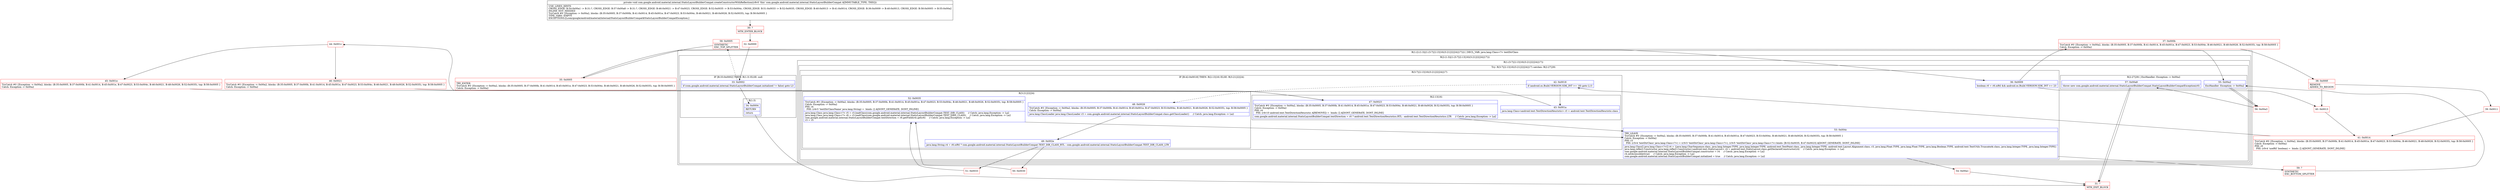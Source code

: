 digraph "CFG forcom.google.android.material.internal.StaticLayoutBuilderCompat.createConstructorWithReflection()V" {
subgraph cluster_Region_270363986 {
label = "R(1:(2:(1:3)|(1:(3:7|(2:13|16)(3:21|22|24)|17)))) | DECL_VAR: java.lang.Class\<?\> textDirClass\l";
node [shape=record,color=blue];
subgraph cluster_Region_1283264020 {
label = "R(2:(1:3)|(1:(3:7|(2:13|16)(3:21|22|24)|17)))";
node [shape=record,color=blue];
subgraph cluster_IfRegion_974632636 {
label = "IF [B:33:0x0002] THEN: R(1:3) ELSE: null";
node [shape=record,color=blue];
Node_33 [shape=record,label="{33\:\ 0x0002|if (com.google.android.material.internal.StaticLayoutBuilderCompat.initialized != false) goto L3\l}"];
subgraph cluster_Region_1094447533 {
label = "R(1:3)";
node [shape=record,color=blue];
Node_34 [shape=record,label="{34\:\ 0x0004|RETURN\l|return\l}"];
}
}
subgraph cluster_Region_985096997 {
label = "R(1:(3:7|(2:13|16)(3:21|22|24)|17))";
node [shape=record,color=blue];
subgraph cluster_TryCatchRegion_505333705 {
label = "Try: R(3:7|(2:13|16)(3:21|22|24)|17) catches: R(2:27|29)";
node [shape=record,color=blue];
subgraph cluster_Region_984546501 {
label = "R(3:7|(2:13|16)(3:21|22|24)|17)";
node [shape=record,color=blue];
Node_36 [shape=record,label="{36\:\ 0x0009|boolean r0 = r8.isRtl && android.os.Build.VERSION.SDK_INT \>= 23\l}"];
subgraph cluster_IfRegion_431694048 {
label = "IF [B:42:0x0018] THEN: R(2:13|16) ELSE: R(3:21|22|24)";
node [shape=record,color=blue];
Node_42 [shape=record,label="{42\:\ 0x0018|if (android.os.Build.VERSION.SDK_INT \>= 18) goto L13\l}"];
subgraph cluster_Region_366258319 {
label = "R(2:13|16)";
node [shape=record,color=blue];
Node_43 [shape=record,label="{43\:\ 0x001a|java.lang.Class\<android.text.TextDirectionHeuristic\> r3 = android.text.TextDirectionHeuristic.class\l}"];
Node_47 [shape=record,label="{47\:\ 0x0023|TryCatch #0 \{Exception \-\> 0x00a2, blocks: (B:35:0x0005, B:37:0x000b, B:41:0x0014, B:45:0x001e, B:47:0x0023, B:53:0x004c, B:46:0x0021, B:48:0x0026, B:52:0x0035), top: B:58:0x0005 \}\lCatch: Exception \-\> 0x00a2\lPHI: r4 \l  PHI: (r4v10 android.text.TextDirectionHeuristic A[REMOVE]) =  binds: [] A[DONT_GENERATE, DONT_INLINE]\l|com.google.android.material.internal.StaticLayoutBuilderCompat.textDirection = r0 ? android.text.TextDirectionHeuristics.RTL : android.text.TextDirectionHeuristics.LTR     \/\/ Catch: java.lang.Exception \-\> La2\l}"];
}
subgraph cluster_Region_211765661 {
label = "R(3:21|22|24)";
node [shape=record,color=blue];
Node_48 [shape=record,label="{48\:\ 0x0026|TryCatch #0 \{Exception \-\> 0x00a2, blocks: (B:35:0x0005, B:37:0x000b, B:41:0x0014, B:45:0x001e, B:47:0x0023, B:53:0x004c, B:46:0x0021, B:48:0x0026, B:52:0x0035), top: B:58:0x0005 \}\lCatch: Exception \-\> 0x00a2\l|java.lang.ClassLoader java.lang.ClassLoader r3 = com.google.android.material.internal.StaticLayoutBuilderCompat.class.getClassLoader()     \/\/ Catch: java.lang.Exception \-\> La2\l}"];
Node_49 [shape=record,label="{49\:\ 0x002e|java.lang.String r4 = r8.isRtl ? com.google.android.material.internal.StaticLayoutBuilderCompat.TEXT_DIR_CLASS_RTL : com.google.android.material.internal.StaticLayoutBuilderCompat.TEXT_DIR_CLASS_LTR\l}"];
Node_52 [shape=record,label="{52\:\ 0x0035|TryCatch #0 \{Exception \-\> 0x00a2, blocks: (B:35:0x0005, B:37:0x000b, B:41:0x0014, B:45:0x001e, B:47:0x0023, B:53:0x004c, B:46:0x0021, B:48:0x0026, B:52:0x0035), top: B:58:0x0005 \}\lCatch: Exception \-\> 0x00a2\lPHI: r4 \l  PHI: (r4v3 'textDirClassName' java.lang.String) =  binds: [] A[DONT_GENERATE, DONT_INLINE]\l|java.lang.Class java.lang.Class\<?\> r5 = r3.loadClass(com.google.android.material.internal.StaticLayoutBuilderCompat.TEXT_DIR_CLASS)     \/\/ Catch: java.lang.Exception \-\> La2\ljava.lang.Class java.lang.Class\<?\> r6 = r3.loadClass(com.google.android.material.internal.StaticLayoutBuilderCompat.TEXT_DIRS_CLASS)     \/\/ Catch: java.lang.Exception \-\> La2\lcom.google.android.material.internal.StaticLayoutBuilderCompat.textDirection = r6.getField(r4).get(r6)     \/\/ Catch: java.lang.Exception \-\> La2\lr3 = r5\l}"];
}
}
Node_53 [shape=record,label="{53\:\ 0x004c|TRY_LEAVE\lTryCatch #0 \{Exception \-\> 0x00a2, blocks: (B:35:0x0005, B:37:0x000b, B:41:0x0014, B:45:0x001e, B:47:0x0023, B:53:0x004c, B:46:0x0021, B:48:0x0026, B:52:0x0035), top: B:58:0x0005 \}\lCatch: Exception \-\> 0x00a2\lPHI: r3 \l  PHI: (r3v4 'textDirClass' java.lang.Class\<?\>) = (r3v3 'textDirClass' java.lang.Class\<?\>), (r3v5 'textDirClass' java.lang.Class\<?\>) binds: [B:52:0x0035, B:47:0x0023] A[DONT_GENERATE, DONT_INLINE]\l|java.lang.Class[] java.lang.Class\<?\>[] r4 = \{java.lang.CharSequence.class, java.lang.Integer.TYPE, java.lang.Integer.TYPE, android.text.TextPaint.class, java.lang.Integer.TYPE, android.text.Layout.Alignment.class, r3, java.lang.Float.TYPE, java.lang.Float.TYPE, java.lang.Boolean.TYPE, android.text.TextUtils.TruncateAt.class, java.lang.Integer.TYPE, java.lang.Integer.TYPE\}\ljava.lang.reflect.Constructor java.lang.reflect.Constructor\<android.text.StaticLayout\> r4 = android.text.StaticLayout.class.getDeclaredConstructor(r4)     \/\/ Catch: java.lang.Exception \-\> La2\lcom.google.android.material.internal.StaticLayoutBuilderCompat.constructor = r4     \/\/ Catch: java.lang.Exception \-\> La2\lr4.setAccessible(true)     \/\/ Catch: java.lang.Exception \-\> La2\lcom.google.android.material.internal.StaticLayoutBuilderCompat.initialized = true     \/\/ Catch: java.lang.Exception \-\> La2\l}"];
}
subgraph cluster_Region_118693091 {
label = "R(2:27|29) | ExcHandler: Exception \-\> 0x00a2\l";
node [shape=record,color=blue];
Node_55 [shape=record,label="{55\:\ 0x00a2|ExcHandler: Exception \-\> 0x00a2\l}"];
Node_57 [shape=record,label="{57\:\ 0x00a8|throw new com.google.android.material.internal.StaticLayoutBuilderCompat.StaticLayoutBuilderCompatException(r0)\l}"];
}
}
}
}
}
subgraph cluster_Region_118693091 {
label = "R(2:27|29) | ExcHandler: Exception \-\> 0x00a2\l";
node [shape=record,color=blue];
Node_55 [shape=record,label="{55\:\ 0x00a2|ExcHandler: Exception \-\> 0x00a2\l}"];
Node_57 [shape=record,label="{57\:\ 0x00a8|throw new com.google.android.material.internal.StaticLayoutBuilderCompat.StaticLayoutBuilderCompatException(r0)\l}"];
}
Node_30 [shape=record,color=red,label="{30\:\ ?|MTH_ENTER_BLOCK\l}"];
Node_32 [shape=record,color=red,label="{32\:\ 0x0000}"];
Node_31 [shape=record,color=red,label="{31\:\ ?|MTH_EXIT_BLOCK\l}"];
Node_58 [shape=record,color=red,label="{58\:\ 0x0005|SYNTHETIC\lEXC_TOP_SPLITTER\l}"];
Node_35 [shape=record,color=red,label="{35\:\ 0x0005|TRY_ENTER\lTryCatch #0 \{Exception \-\> 0x00a2, blocks: (B:35:0x0005, B:37:0x000b, B:41:0x0014, B:45:0x001e, B:47:0x0023, B:53:0x004c, B:46:0x0021, B:48:0x0026, B:52:0x0035), top: B:58:0x0005 \}\lCatch: Exception \-\> 0x00a2\l}"];
Node_37 [shape=record,color=red,label="{37\:\ 0x000b|TryCatch #0 \{Exception \-\> 0x00a2, blocks: (B:35:0x0005, B:37:0x000b, B:41:0x0014, B:45:0x001e, B:47:0x0023, B:53:0x004c, B:46:0x0021, B:48:0x0026, B:52:0x0035), top: B:58:0x0005 \}\lCatch: Exception \-\> 0x00a2\l}"];
Node_38 [shape=record,color=red,label="{38\:\ 0x000f|REMOVE\lADDED_TO_REGION\l}"];
Node_39 [shape=record,color=red,label="{39\:\ 0x0011}"];
Node_41 [shape=record,color=red,label="{41\:\ 0x0014|TryCatch #0 \{Exception \-\> 0x00a2, blocks: (B:35:0x0005, B:37:0x000b, B:41:0x0014, B:45:0x001e, B:47:0x0023, B:53:0x004c, B:46:0x0021, B:48:0x0026, B:52:0x0035), top: B:58:0x0005 \}\lCatch: Exception \-\> 0x00a2\lPHI: r0 \l  PHI: (r0v4 'useRtl' boolean) =  binds: [] A[DONT_GENERATE, DONT_INLINE]\l}"];
Node_44 [shape=record,color=red,label="{44\:\ 0x001c}"];
Node_45 [shape=record,color=red,label="{45\:\ 0x001e|TryCatch #0 \{Exception \-\> 0x00a2, blocks: (B:35:0x0005, B:37:0x000b, B:41:0x0014, B:45:0x001e, B:47:0x0023, B:53:0x004c, B:46:0x0021, B:48:0x0026, B:52:0x0035), top: B:58:0x0005 \}\lCatch: Exception \-\> 0x00a2\l}"];
Node_54 [shape=record,color=red,label="{54\:\ 0x00a1}"];
Node_59 [shape=record,color=red,label="{59\:\ ?|SYNTHETIC\lEXC_BOTTOM_SPLITTER\l}"];
Node_46 [shape=record,color=red,label="{46\:\ 0x0021|TryCatch #0 \{Exception \-\> 0x00a2, blocks: (B:35:0x0005, B:37:0x000b, B:41:0x0014, B:45:0x001e, B:47:0x0023, B:53:0x004c, B:46:0x0021, B:48:0x0026, B:52:0x0035), top: B:58:0x0005 \}\lCatch: Exception \-\> 0x00a2\l}"];
Node_50 [shape=record,color=red,label="{50\:\ 0x0030}"];
Node_51 [shape=record,color=red,label="{51\:\ 0x0033}"];
Node_40 [shape=record,color=red,label="{40\:\ 0x0013}"];
Node_56 [shape=record,color=red,label="{56\:\ 0x00a3}"];
MethodNode[shape=record,label="{private void com.google.android.material.internal.StaticLayoutBuilderCompat.createConstructorWithReflection((r8v0 'this' com.google.android.material.internal.StaticLayoutBuilderCompat A[IMMUTABLE_TYPE, THIS]))  | USE_LINES_HINTS\lCROSS_EDGE: B:54:0x00a1 \-\> B:31:?, CROSS_EDGE: B:57:0x00a8 \-\> B:31:?, CROSS_EDGE: B:46:0x0021 \-\> B:47:0x0023, CROSS_EDGE: B:52:0x0035 \-\> B:53:0x004c, CROSS_EDGE: B:51:0x0033 \-\> B:52:0x0035, CROSS_EDGE: B:40:0x0013 \-\> B:41:0x0014, CROSS_EDGE: B:36:0x0009 \-\> B:40:0x0013, CROSS_EDGE: B:58:0x0005 \-\> B:55:0x00a2\lINLINE_NOT_NEEDED\lTryCatch #0 \{Exception \-\> 0x00a2, blocks: (B:35:0x0005, B:37:0x000b, B:41:0x0014, B:45:0x001e, B:47:0x0023, B:53:0x004c, B:46:0x0021, B:48:0x0026, B:52:0x0035), top: B:58:0x0005 \}\lTYPE_VARS: EMPTY\lEXCEPTIONS:[Lcom\/google\/android\/material\/internal\/StaticLayoutBuilderCompat$StaticLayoutBuilderCompatException;]\l}"];
MethodNode -> Node_30;Node_33 -> Node_34;
Node_33 -> Node_58[style=dashed];
Node_34 -> Node_31;
Node_36 -> Node_37;
Node_36 -> Node_40;
Node_42 -> Node_43;
Node_42 -> Node_48[style=dashed];
Node_43 -> Node_44;
Node_47 -> Node_53;
Node_48 -> Node_49;
Node_49 -> Node_50;
Node_49 -> Node_51;
Node_52 -> Node_53;
Node_53 -> Node_54;
Node_53 -> Node_59;
Node_55 -> Node_56;
Node_57 -> Node_31;
Node_55 -> Node_56;
Node_57 -> Node_31;
Node_30 -> Node_32;
Node_32 -> Node_33;
Node_58 -> Node_35;
Node_58 -> Node_55;
Node_35 -> Node_36;
Node_37 -> Node_38;
Node_38 -> Node_39;
Node_38 -> Node_40;
Node_39 -> Node_41;
Node_41 -> Node_42;
Node_44 -> Node_45;
Node_44 -> Node_46;
Node_45 -> Node_47;
Node_54 -> Node_31;
Node_59 -> Node_55;
Node_46 -> Node_47;
Node_50 -> Node_52;
Node_51 -> Node_52;
Node_40 -> Node_41;
Node_56 -> Node_57;
}

